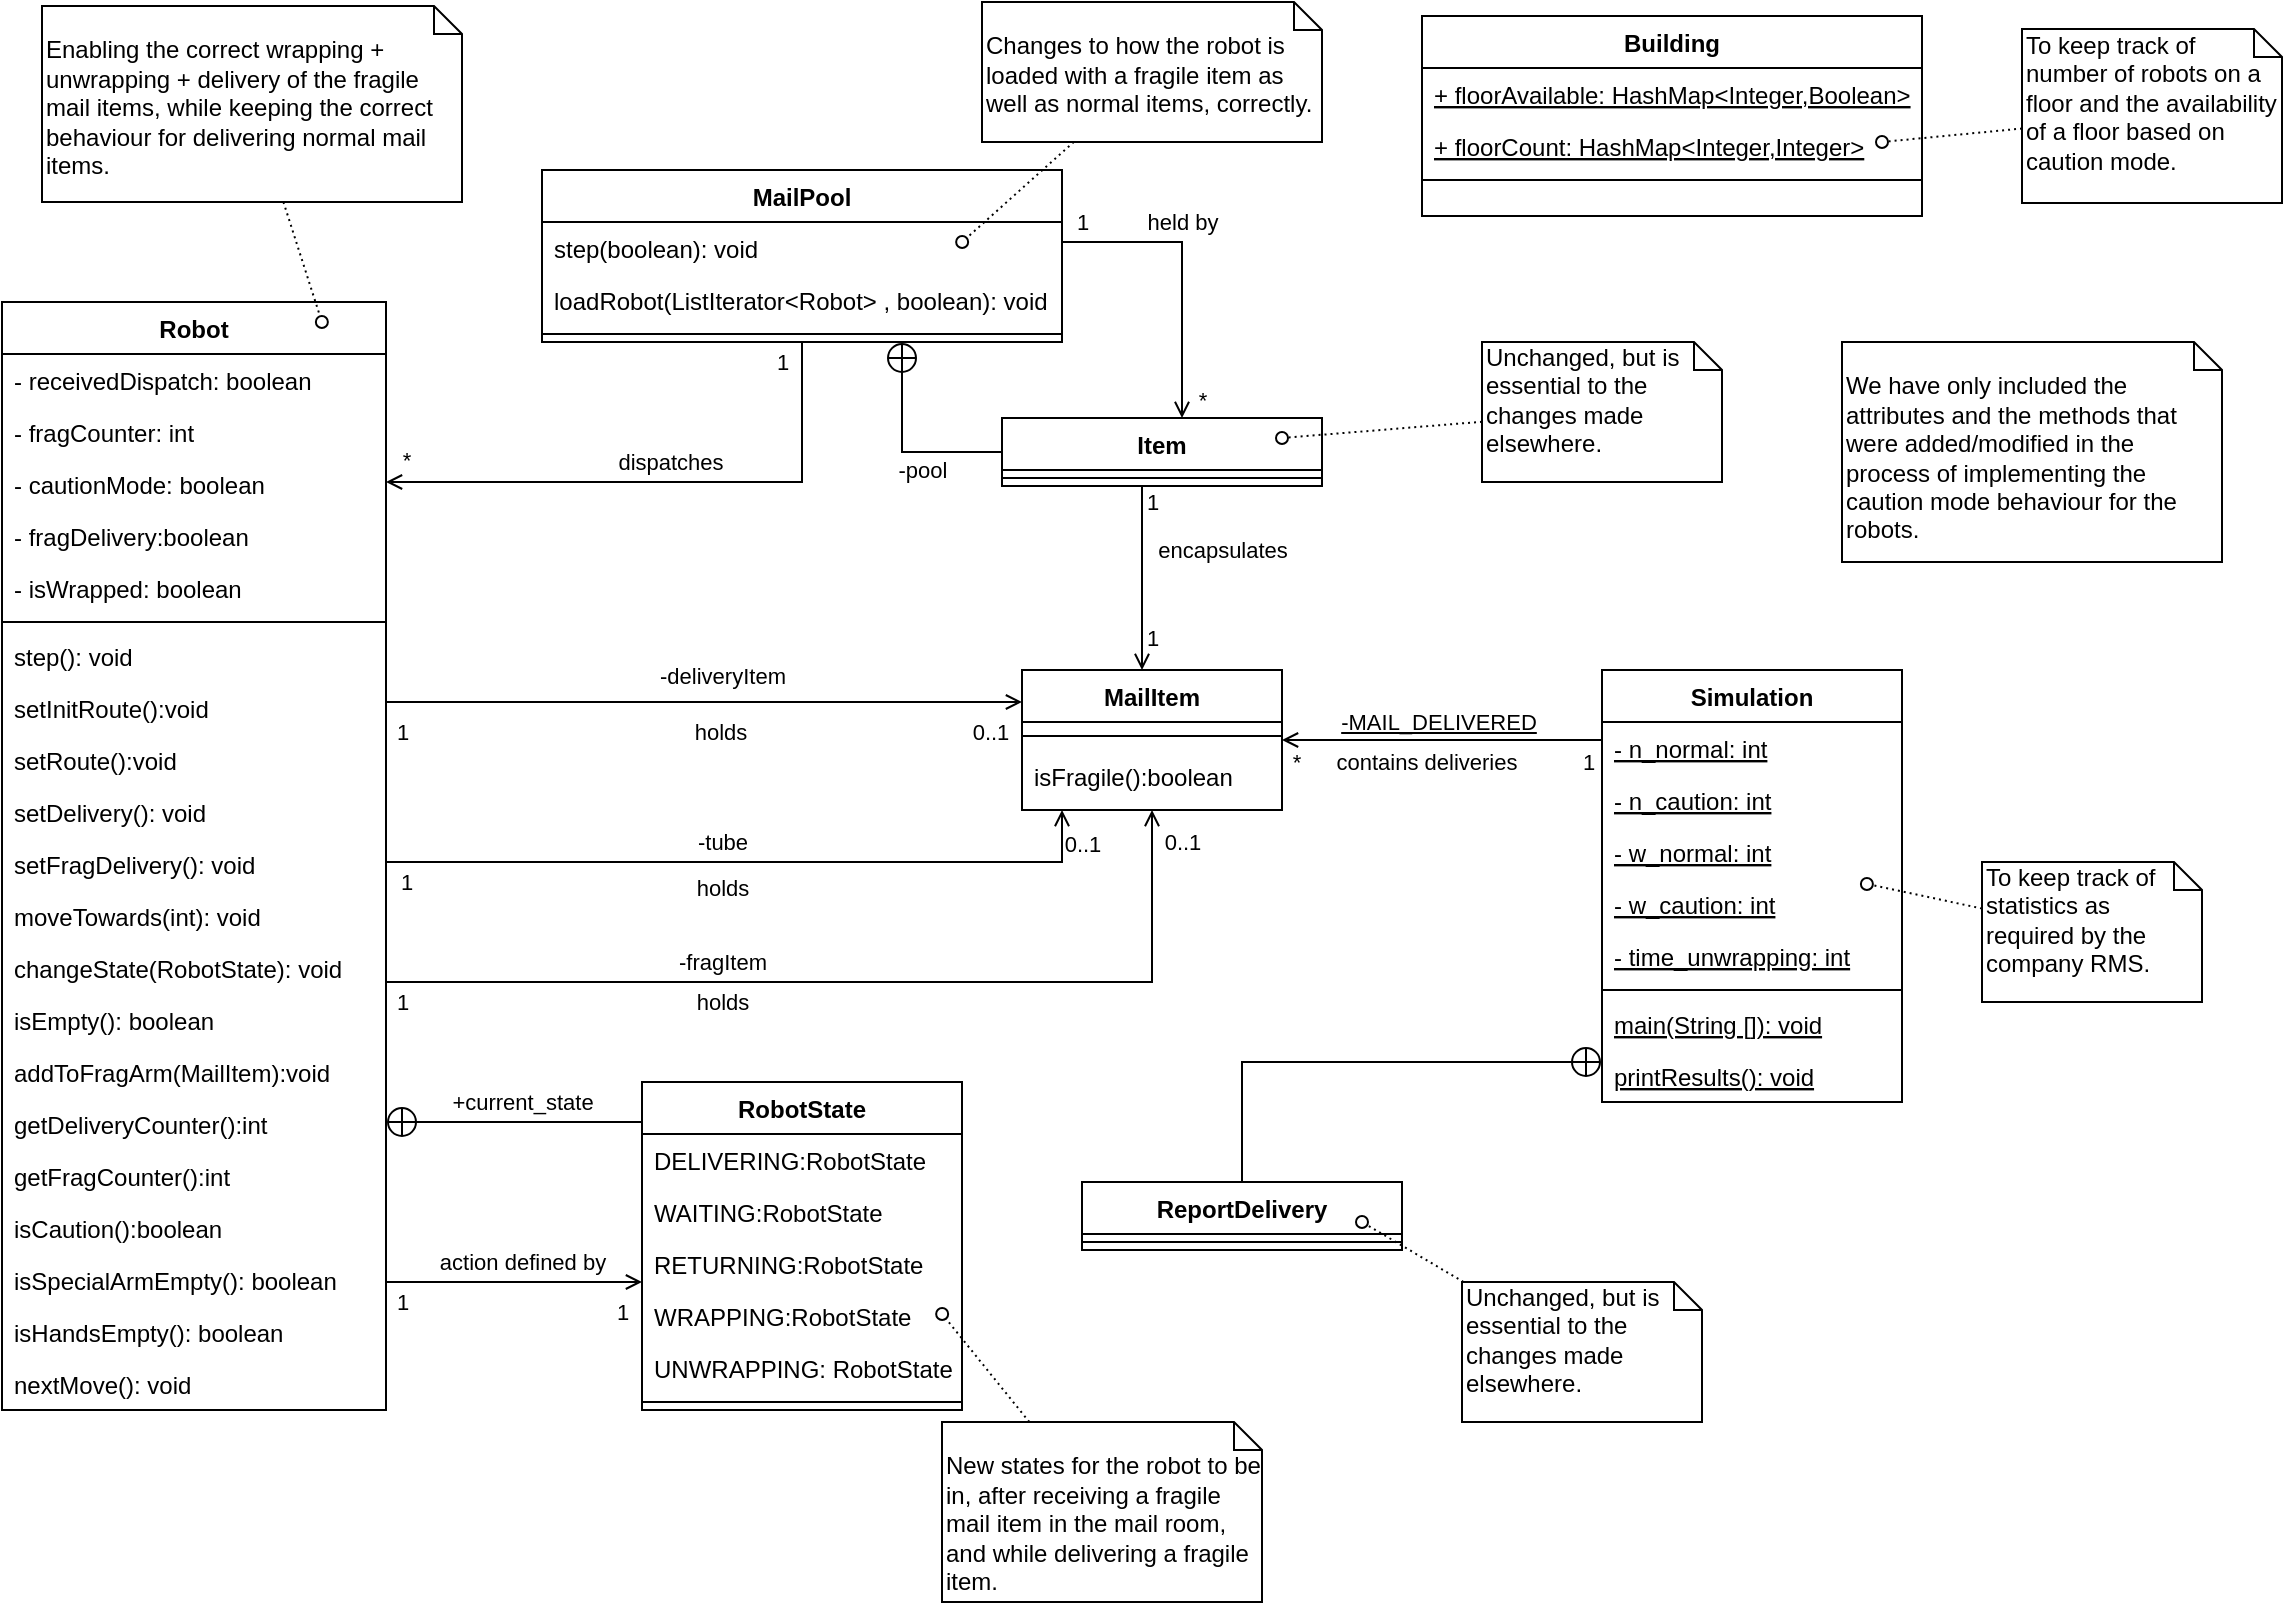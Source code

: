<mxfile version="13.0.9" type="device"><diagram id="C5RBs43oDa-KdzZeNtuy" name="Page-1"><mxGraphModel dx="1422" dy="784" grid="1" gridSize="10" guides="1" tooltips="1" connect="1" arrows="1" fold="1" page="1" pageScale="1" pageWidth="1169" pageHeight="827" math="0" shadow="0"><root><mxCell id="WIyWlLk6GJQsqaUBKTNV-0"/><mxCell id="WIyWlLk6GJQsqaUBKTNV-1" parent="WIyWlLk6GJQsqaUBKTNV-0"/><mxCell id="qGLz6yGYw5DACmFbaBEq-81" value="Item" style="swimlane;fontStyle=1;align=center;verticalAlign=top;childLayout=stackLayout;horizontal=1;startSize=26;horizontalStack=0;resizeParent=1;resizeParentMax=0;resizeLast=0;collapsible=1;marginBottom=0;" parent="WIyWlLk6GJQsqaUBKTNV-1" vertex="1"><mxGeometry x="510" y="218" width="160" height="34" as="geometry"/></mxCell><mxCell id="qGLz6yGYw5DACmFbaBEq-83" value="" style="line;strokeWidth=1;fillColor=none;align=left;verticalAlign=middle;spacingTop=-1;spacingLeft=3;spacingRight=3;rotatable=0;labelPosition=right;points=[];portConstraint=eastwest;" parent="qGLz6yGYw5DACmFbaBEq-81" vertex="1"><mxGeometry y="26" width="160" height="8" as="geometry"/></mxCell><mxCell id="zkfFHV4jXpPFQw0GAbJ--17" value="Robot" style="swimlane;fontStyle=1;align=center;verticalAlign=top;childLayout=stackLayout;horizontal=1;startSize=26;horizontalStack=0;resizeParent=1;resizeLast=0;collapsible=1;marginBottom=0;rounded=0;shadow=0;strokeWidth=1;" parent="WIyWlLk6GJQsqaUBKTNV-1" vertex="1"><mxGeometry x="10" y="160" width="192" height="554" as="geometry"><mxRectangle x="550" y="140" width="160" height="26" as="alternateBounds"/></mxGeometry></mxCell><mxCell id="qGLz6yGYw5DACmFbaBEq-15" value="- receivedDispatch: boolean" style="text;align=left;verticalAlign=top;spacingLeft=4;spacingRight=4;overflow=hidden;rotatable=0;points=[[0,0.5],[1,0.5]];portConstraint=eastwest;rounded=0;shadow=0;html=0;" parent="zkfFHV4jXpPFQw0GAbJ--17" vertex="1"><mxGeometry y="26" width="192" height="26" as="geometry"/></mxCell><mxCell id="qGLz6yGYw5DACmFbaBEq-16" value="- fragCounter: int&#10;" style="text;align=left;verticalAlign=top;spacingLeft=4;spacingRight=4;overflow=hidden;rotatable=0;points=[[0,0.5],[1,0.5]];portConstraint=eastwest;rounded=0;shadow=0;html=0;" parent="zkfFHV4jXpPFQw0GAbJ--17" vertex="1"><mxGeometry y="52" width="192" height="26" as="geometry"/></mxCell><mxCell id="qGLz6yGYw5DACmFbaBEq-14" value="- cautionMode: boolean" style="text;align=left;verticalAlign=top;spacingLeft=4;spacingRight=4;overflow=hidden;rotatable=0;points=[[0,0.5],[1,0.5]];portConstraint=eastwest;rounded=0;shadow=0;html=0;" parent="zkfFHV4jXpPFQw0GAbJ--17" vertex="1"><mxGeometry y="78" width="192" height="26" as="geometry"/></mxCell><mxCell id="qGLz6yGYw5DACmFbaBEq-21" value="- fragDelivery:boolean" style="text;align=left;verticalAlign=top;spacingLeft=4;spacingRight=4;overflow=hidden;rotatable=0;points=[[0,0.5],[1,0.5]];portConstraint=eastwest;rounded=0;shadow=0;html=0;" parent="zkfFHV4jXpPFQw0GAbJ--17" vertex="1"><mxGeometry y="104" width="192" height="26" as="geometry"/></mxCell><mxCell id="qGLz6yGYw5DACmFbaBEq-20" value="- isWrapped: boolean" style="text;align=left;verticalAlign=top;spacingLeft=4;spacingRight=4;overflow=hidden;rotatable=0;points=[[0,0.5],[1,0.5]];portConstraint=eastwest;rounded=0;shadow=0;html=0;" parent="zkfFHV4jXpPFQw0GAbJ--17" vertex="1"><mxGeometry y="130" width="192" height="26" as="geometry"/></mxCell><mxCell id="zkfFHV4jXpPFQw0GAbJ--23" value="" style="line;html=1;strokeWidth=1;align=left;verticalAlign=middle;spacingTop=-1;spacingLeft=3;spacingRight=3;rotatable=0;labelPosition=right;points=[];portConstraint=eastwest;" parent="zkfFHV4jXpPFQw0GAbJ--17" vertex="1"><mxGeometry y="156" width="192" height="8" as="geometry"/></mxCell><mxCell id="zkfFHV4jXpPFQw0GAbJ--25" value="step(): void&#10;" style="text;align=left;verticalAlign=top;spacingLeft=4;spacingRight=4;overflow=hidden;rotatable=0;points=[[0,0.5],[1,0.5]];portConstraint=eastwest;" parent="zkfFHV4jXpPFQw0GAbJ--17" vertex="1"><mxGeometry y="164" width="192" height="26" as="geometry"/></mxCell><mxCell id="qGLz6yGYw5DACmFbaBEq-23" value="setInitRoute():void" style="text;align=left;verticalAlign=top;spacingLeft=4;spacingRight=4;overflow=hidden;rotatable=0;points=[[0,0.5],[1,0.5]];portConstraint=eastwest;" parent="zkfFHV4jXpPFQw0GAbJ--17" vertex="1"><mxGeometry y="190" width="192" height="26" as="geometry"/></mxCell><mxCell id="qGLz6yGYw5DACmFbaBEq-33" value="setRoute():void" style="text;align=left;verticalAlign=top;spacingLeft=4;spacingRight=4;overflow=hidden;rotatable=0;points=[[0,0.5],[1,0.5]];portConstraint=eastwest;" parent="zkfFHV4jXpPFQw0GAbJ--17" vertex="1"><mxGeometry y="216" width="192" height="26" as="geometry"/></mxCell><mxCell id="2Mf81Eyi9-F7aYQC0O5a-9" value="setDelivery(): void" style="text;align=left;verticalAlign=top;spacingLeft=4;spacingRight=4;overflow=hidden;rotatable=0;points=[[0,0.5],[1,0.5]];portConstraint=eastwest;" parent="zkfFHV4jXpPFQw0GAbJ--17" vertex="1"><mxGeometry y="242" width="192" height="26" as="geometry"/></mxCell><mxCell id="qGLz6yGYw5DACmFbaBEq-24" value="setFragDelivery(): void&#10;" style="text;align=left;verticalAlign=top;spacingLeft=4;spacingRight=4;overflow=hidden;rotatable=0;points=[[0,0.5],[1,0.5]];portConstraint=eastwest;" parent="zkfFHV4jXpPFQw0GAbJ--17" vertex="1"><mxGeometry y="268" width="192" height="26" as="geometry"/></mxCell><mxCell id="qGLz6yGYw5DACmFbaBEq-26" value="moveTowards(int): void&#10;" style="text;align=left;verticalAlign=top;spacingLeft=4;spacingRight=4;overflow=hidden;rotatable=0;points=[[0,0.5],[1,0.5]];portConstraint=eastwest;" parent="zkfFHV4jXpPFQw0GAbJ--17" vertex="1"><mxGeometry y="294" width="192" height="26" as="geometry"/></mxCell><mxCell id="qGLz6yGYw5DACmFbaBEq-28" value="changeState(RobotState): void&#10;" style="text;align=left;verticalAlign=top;spacingLeft=4;spacingRight=4;overflow=hidden;rotatable=0;points=[[0,0.5],[1,0.5]];portConstraint=eastwest;" parent="zkfFHV4jXpPFQw0GAbJ--17" vertex="1"><mxGeometry y="320" width="192" height="26" as="geometry"/></mxCell><mxCell id="qGLz6yGYw5DACmFbaBEq-31" value="isEmpty(): boolean" style="text;align=left;verticalAlign=top;spacingLeft=4;spacingRight=4;overflow=hidden;rotatable=0;points=[[0,0.5],[1,0.5]];portConstraint=eastwest;" parent="zkfFHV4jXpPFQw0GAbJ--17" vertex="1"><mxGeometry y="346" width="192" height="26" as="geometry"/></mxCell><mxCell id="qGLz6yGYw5DACmFbaBEq-35" value="addToFragArm(MailItem):void" style="text;align=left;verticalAlign=top;spacingLeft=4;spacingRight=4;overflow=hidden;rotatable=0;points=[[0,0.5],[1,0.5]];portConstraint=eastwest;" parent="zkfFHV4jXpPFQw0GAbJ--17" vertex="1"><mxGeometry y="372" width="192" height="26" as="geometry"/></mxCell><mxCell id="qGLz6yGYw5DACmFbaBEq-36" value="getDeliveryCounter():int" style="text;align=left;verticalAlign=top;spacingLeft=4;spacingRight=4;overflow=hidden;rotatable=0;points=[[0,0.5],[1,0.5]];portConstraint=eastwest;" parent="zkfFHV4jXpPFQw0GAbJ--17" vertex="1"><mxGeometry y="398" width="192" height="26" as="geometry"/></mxCell><mxCell id="qGLz6yGYw5DACmFbaBEq-37" value="getFragCounter():int" style="text;align=left;verticalAlign=top;spacingLeft=4;spacingRight=4;overflow=hidden;rotatable=0;points=[[0,0.5],[1,0.5]];portConstraint=eastwest;" parent="zkfFHV4jXpPFQw0GAbJ--17" vertex="1"><mxGeometry y="424" width="192" height="26" as="geometry"/></mxCell><mxCell id="qGLz6yGYw5DACmFbaBEq-38" value="isCaution():boolean" style="text;align=left;verticalAlign=top;spacingLeft=4;spacingRight=4;overflow=hidden;rotatable=0;points=[[0,0.5],[1,0.5]];portConstraint=eastwest;" parent="zkfFHV4jXpPFQw0GAbJ--17" vertex="1"><mxGeometry y="450" width="192" height="26" as="geometry"/></mxCell><mxCell id="qGLz6yGYw5DACmFbaBEq-39" value="isSpecialArmEmpty(): boolean" style="text;align=left;verticalAlign=top;spacingLeft=4;spacingRight=4;overflow=hidden;rotatable=0;points=[[0,0.5],[1,0.5]];portConstraint=eastwest;" parent="zkfFHV4jXpPFQw0GAbJ--17" vertex="1"><mxGeometry y="476" width="192" height="26" as="geometry"/></mxCell><mxCell id="qGLz6yGYw5DACmFbaBEq-40" value="isHandsEmpty(): boolean" style="text;align=left;verticalAlign=top;spacingLeft=4;spacingRight=4;overflow=hidden;rotatable=0;points=[[0,0.5],[1,0.5]];portConstraint=eastwest;" parent="zkfFHV4jXpPFQw0GAbJ--17" vertex="1"><mxGeometry y="502" width="192" height="26" as="geometry"/></mxCell><mxCell id="s5387cPlePeW_s39S5tF-0" value="nextMove(): void" style="text;align=left;verticalAlign=top;spacingLeft=4;spacingRight=4;overflow=hidden;rotatable=0;points=[[0,0.5],[1,0.5]];portConstraint=eastwest;" vertex="1" parent="zkfFHV4jXpPFQw0GAbJ--17"><mxGeometry y="528" width="192" height="26" as="geometry"/></mxCell><mxCell id="qGLz6yGYw5DACmFbaBEq-95" value="" style="endArrow=none;startArrow=circlePlus;endFill=0;startFill=0;endSize=8;html=1;rounded=0;edgeStyle=orthogonalEdgeStyle;" parent="WIyWlLk6GJQsqaUBKTNV-1" source="zkfFHV4jXpPFQw0GAbJ--17" target="qGLz6yGYw5DACmFbaBEq-85" edge="1"><mxGeometry width="160" relative="1" as="geometry"><mxPoint x="260" y="925" as="sourcePoint"/><mxPoint x="870" y="735" as="targetPoint"/><Array as="points"><mxPoint x="300" y="570"/><mxPoint x="300" y="570"/></Array></mxGeometry></mxCell><mxCell id="qGLz6yGYw5DACmFbaBEq-101" style="edgeStyle=orthogonalEdgeStyle;rounded=0;orthogonalLoop=1;jettySize=auto;html=1;endArrow=open;endFill=0;" parent="WIyWlLk6GJQsqaUBKTNV-1" source="zkfFHV4jXpPFQw0GAbJ--17" target="zkfFHV4jXpPFQw0GAbJ--13" edge="1"><mxGeometry relative="1" as="geometry"><Array as="points"><mxPoint x="540" y="440"/></Array></mxGeometry></mxCell><mxCell id="2Mf81Eyi9-F7aYQC0O5a-24" value="holds" style="edgeLabel;html=1;align=center;verticalAlign=middle;resizable=0;points=[];" parent="qGLz6yGYw5DACmFbaBEq-101" vertex="1" connectable="0"><mxGeometry x="0.225" y="-1" relative="1" as="geometry"><mxPoint x="-55.33" y="12" as="offset"/></mxGeometry></mxCell><mxCell id="2Mf81Eyi9-F7aYQC0O5a-25" value="-tube" style="edgeLabel;html=1;align=center;verticalAlign=middle;resizable=0;points=[];" parent="qGLz6yGYw5DACmFbaBEq-101" vertex="1" connectable="0"><mxGeometry x="-0.022" y="1" relative="1" as="geometry"><mxPoint x="-10.33" y="-9" as="offset"/></mxGeometry></mxCell><mxCell id="2Mf81Eyi9-F7aYQC0O5a-26" value="1" style="edgeLabel;html=1;align=center;verticalAlign=middle;resizable=0;points=[];" parent="qGLz6yGYw5DACmFbaBEq-101" vertex="1" connectable="0"><mxGeometry x="0.865" y="328" relative="1" as="geometry"><mxPoint y="11.17" as="offset"/></mxGeometry></mxCell><mxCell id="2Mf81Eyi9-F7aYQC0O5a-27" value="0..1" style="edgeLabel;html=1;align=center;verticalAlign=middle;resizable=0;points=[];" parent="qGLz6yGYw5DACmFbaBEq-101" vertex="1" connectable="0"><mxGeometry x="0.857" y="5" relative="1" as="geometry"><mxPoint x="15" y="-9.67" as="offset"/></mxGeometry></mxCell><mxCell id="qGLz6yGYw5DACmFbaBEq-102" style="edgeStyle=orthogonalEdgeStyle;rounded=0;orthogonalLoop=1;jettySize=auto;html=1;endArrow=open;endFill=0;" parent="WIyWlLk6GJQsqaUBKTNV-1" source="zkfFHV4jXpPFQw0GAbJ--17" target="zkfFHV4jXpPFQw0GAbJ--13" edge="1"><mxGeometry relative="1" as="geometry"><Array as="points"><mxPoint x="585" y="500"/></Array></mxGeometry></mxCell><mxCell id="2Mf81Eyi9-F7aYQC0O5a-28" value="-fragItem" style="edgeLabel;html=1;align=center;verticalAlign=middle;resizable=0;points=[];" parent="qGLz6yGYw5DACmFbaBEq-102" vertex="1" connectable="0"><mxGeometry x="-0.316" y="3" relative="1" as="geometry"><mxPoint x="7.17" y="-7" as="offset"/></mxGeometry></mxCell><mxCell id="2Mf81Eyi9-F7aYQC0O5a-29" value="holds" style="edgeLabel;html=1;align=center;verticalAlign=middle;resizable=0;points=[];" parent="qGLz6yGYw5DACmFbaBEq-102" vertex="1" connectable="0"><mxGeometry x="0.068" y="1" relative="1" as="geometry"><mxPoint x="-82.83" y="11" as="offset"/></mxGeometry></mxCell><mxCell id="2Mf81Eyi9-F7aYQC0O5a-31" value="1" style="edgeLabel;html=1;align=center;verticalAlign=middle;resizable=0;points=[];" parent="qGLz6yGYw5DACmFbaBEq-102" vertex="1" connectable="0"><mxGeometry x="-0.92" y="-1" relative="1" as="geometry"><mxPoint x="-11.17" y="9" as="offset"/></mxGeometry></mxCell><mxCell id="2Mf81Eyi9-F7aYQC0O5a-32" value="0..1" style="edgeLabel;html=1;align=center;verticalAlign=middle;resizable=0;points=[];" parent="qGLz6yGYw5DACmFbaBEq-102" vertex="1" connectable="0"><mxGeometry x="0.917" y="1" relative="1" as="geometry"><mxPoint x="16" y="-3.83" as="offset"/></mxGeometry></mxCell><mxCell id="qGLz6yGYw5DACmFbaBEq-103" style="edgeStyle=orthogonalEdgeStyle;rounded=0;orthogonalLoop=1;jettySize=auto;html=1;endArrow=open;endFill=0;" parent="WIyWlLk6GJQsqaUBKTNV-1" source="zkfFHV4jXpPFQw0GAbJ--17" target="zkfFHV4jXpPFQw0GAbJ--13" edge="1"><mxGeometry relative="1" as="geometry"><mxPoint x="1005" y="592" as="targetPoint"/><Array as="points"><mxPoint x="420" y="360"/><mxPoint x="420" y="360"/></Array></mxGeometry></mxCell><mxCell id="2Mf81Eyi9-F7aYQC0O5a-17" value="-deliveryItem" style="edgeLabel;html=1;align=center;verticalAlign=middle;resizable=0;points=[];" parent="qGLz6yGYw5DACmFbaBEq-103" vertex="1" connectable="0"><mxGeometry x="0.345" y="1" relative="1" as="geometry"><mxPoint x="-46.17" y="-12" as="offset"/></mxGeometry></mxCell><mxCell id="2Mf81Eyi9-F7aYQC0O5a-19" value="holds" style="edgeLabel;html=1;align=center;verticalAlign=middle;resizable=0;points=[];" parent="qGLz6yGYw5DACmFbaBEq-103" vertex="1" connectable="0"><mxGeometry x="0.051" y="1" relative="1" as="geometry"><mxPoint y="16" as="offset"/></mxGeometry></mxCell><mxCell id="2Mf81Eyi9-F7aYQC0O5a-22" value="1" style="edgeLabel;html=1;align=center;verticalAlign=middle;resizable=0;points=[];" parent="qGLz6yGYw5DACmFbaBEq-103" vertex="1" connectable="0"><mxGeometry x="0.057" y="129" relative="1" as="geometry"><mxPoint x="-160.33" y="144" as="offset"/></mxGeometry></mxCell><mxCell id="2Mf81Eyi9-F7aYQC0O5a-23" value="0..1" style="edgeLabel;html=1;align=center;verticalAlign=middle;resizable=0;points=[];" parent="qGLz6yGYw5DACmFbaBEq-103" vertex="1" connectable="0"><mxGeometry x="0.9" y="-2" relative="1" as="geometry"><mxPoint y="13" as="offset"/></mxGeometry></mxCell><mxCell id="qGLz6yGYw5DACmFbaBEq-106" style="edgeStyle=orthogonalEdgeStyle;rounded=0;orthogonalLoop=1;jettySize=auto;html=1;endArrow=open;endFill=0;" parent="WIyWlLk6GJQsqaUBKTNV-1" source="zkfFHV4jXpPFQw0GAbJ--6" target="zkfFHV4jXpPFQw0GAbJ--13" edge="1"><mxGeometry relative="1" as="geometry"><Array as="points"><mxPoint x="750" y="379"/><mxPoint x="750" y="379"/></Array></mxGeometry></mxCell><mxCell id="2Mf81Eyi9-F7aYQC0O5a-33" value="&lt;u&gt;-MAIL_DELIVERED&lt;/u&gt;" style="edgeLabel;html=1;align=center;verticalAlign=middle;resizable=0;points=[];" parent="qGLz6yGYw5DACmFbaBEq-106" vertex="1" connectable="0"><mxGeometry x="0.158" y="-2" relative="1" as="geometry"><mxPoint x="10" y="-7" as="offset"/></mxGeometry></mxCell><mxCell id="2Mf81Eyi9-F7aYQC0O5a-34" value="1" style="edgeLabel;html=1;align=center;verticalAlign=middle;resizable=0;points=[];" parent="qGLz6yGYw5DACmFbaBEq-106" vertex="1" connectable="0"><mxGeometry x="-0.789" y="-2" relative="1" as="geometry"><mxPoint x="10" y="13" as="offset"/></mxGeometry></mxCell><mxCell id="2Mf81Eyi9-F7aYQC0O5a-35" value="*" style="edgeLabel;html=1;align=center;verticalAlign=middle;resizable=0;points=[];" parent="qGLz6yGYw5DACmFbaBEq-106" vertex="1" connectable="0"><mxGeometry x="0.798" y="-1" relative="1" as="geometry"><mxPoint x="-9.17" y="12" as="offset"/></mxGeometry></mxCell><mxCell id="2Mf81Eyi9-F7aYQC0O5a-36" value="contains deliveries" style="edgeLabel;html=1;align=center;verticalAlign=middle;resizable=0;points=[];" parent="qGLz6yGYw5DACmFbaBEq-106" vertex="1" connectable="0"><mxGeometry x="0.097" y="2" relative="1" as="geometry"><mxPoint y="9" as="offset"/></mxGeometry></mxCell><mxCell id="qGLz6yGYw5DACmFbaBEq-105" value="" style="endArrow=none;startArrow=circlePlus;endFill=0;startFill=0;endSize=8;html=1;edgeStyle=orthogonalEdgeStyle;rounded=0;" parent="WIyWlLk6GJQsqaUBKTNV-1" source="zkfFHV4jXpPFQw0GAbJ--6" target="qGLz6yGYw5DACmFbaBEq-69" edge="1"><mxGeometry width="160" relative="1" as="geometry"><mxPoint x="290" y="260" as="sourcePoint"/><mxPoint x="450" y="260" as="targetPoint"/><Array as="points"><mxPoint x="630" y="540"/></Array></mxGeometry></mxCell><mxCell id="qGLz6yGYw5DACmFbaBEq-108" value="" style="endArrow=none;startArrow=circlePlus;endFill=0;startFill=0;endSize=8;html=1;edgeStyle=orthogonalEdgeStyle;rounded=0;" parent="WIyWlLk6GJQsqaUBKTNV-1" source="qGLz6yGYw5DACmFbaBEq-73" target="qGLz6yGYw5DACmFbaBEq-81" edge="1"><mxGeometry width="160" relative="1" as="geometry"><mxPoint x="620" y="230" as="sourcePoint"/><mxPoint x="1000" y="210" as="targetPoint"/><Array as="points"><mxPoint x="460" y="235"/></Array></mxGeometry></mxCell><mxCell id="2Mf81Eyi9-F7aYQC0O5a-10" value="-pool" style="edgeLabel;html=1;align=center;verticalAlign=middle;resizable=0;points=[];" parent="qGLz6yGYw5DACmFbaBEq-108" vertex="1" connectable="0"><mxGeometry x="-0.075" y="3" relative="1" as="geometry"><mxPoint x="7" y="15.67" as="offset"/></mxGeometry></mxCell><mxCell id="qGLz6yGYw5DACmFbaBEq-112" value="" style="endArrow=open;endFill=0;html=1;edgeStyle=orthogonalEdgeStyle;align=left;verticalAlign=top;rounded=0;exitX=0.5;exitY=1;exitDx=0;exitDy=0;" parent="WIyWlLk6GJQsqaUBKTNV-1" source="qGLz6yGYw5DACmFbaBEq-73" target="zkfFHV4jXpPFQw0GAbJ--17" edge="1"><mxGeometry x="-1" relative="1" as="geometry"><mxPoint x="720" y="370" as="sourcePoint"/><mxPoint x="880" y="370" as="targetPoint"/><Array as="points"><mxPoint x="410" y="250"/></Array></mxGeometry></mxCell><mxCell id="2Mf81Eyi9-F7aYQC0O5a-1" value="1" style="edgeLabel;html=1;align=center;verticalAlign=middle;resizable=0;points=[];" parent="qGLz6yGYw5DACmFbaBEq-112" vertex="1" connectable="0"><mxGeometry x="-0.931" relative="1" as="geometry"><mxPoint x="-10" as="offset"/></mxGeometry></mxCell><mxCell id="2Mf81Eyi9-F7aYQC0O5a-2" value="*" style="edgeLabel;html=1;align=center;verticalAlign=middle;resizable=0;points=[];" parent="qGLz6yGYw5DACmFbaBEq-112" vertex="1" connectable="0"><mxGeometry x="0.931" y="1" relative="1" as="geometry"><mxPoint y="-12" as="offset"/></mxGeometry></mxCell><mxCell id="2Mf81Eyi9-F7aYQC0O5a-3" value="dispatches" style="edgeLabel;html=1;align=center;verticalAlign=middle;resizable=0;points=[];" parent="qGLz6yGYw5DACmFbaBEq-112" vertex="1" connectable="0"><mxGeometry x="0.06" y="-68" relative="1" as="geometry"><mxPoint x="11.33" y="58" as="offset"/></mxGeometry></mxCell><mxCell id="qGLz6yGYw5DACmFbaBEq-114" value="" style="endArrow=none;endFill=0;html=1;edgeStyle=orthogonalEdgeStyle;align=left;verticalAlign=top;startArrow=open;startFill=0;rounded=0;" parent="WIyWlLk6GJQsqaUBKTNV-1" source="qGLz6yGYw5DACmFbaBEq-85" target="zkfFHV4jXpPFQw0GAbJ--17" edge="1"><mxGeometry x="-1" relative="1" as="geometry"><mxPoint x="1090" y="750" as="sourcePoint"/><mxPoint x="1250" y="750" as="targetPoint"/><Array as="points"><mxPoint x="260" y="650"/><mxPoint x="260" y="650"/></Array></mxGeometry></mxCell><mxCell id="2Mf81Eyi9-F7aYQC0O5a-4" value="1" style="edgeLabel;html=1;align=center;verticalAlign=middle;resizable=0;points=[];" parent="qGLz6yGYw5DACmFbaBEq-114" vertex="1" connectable="0"><mxGeometry x="0.234" y="-1" relative="1" as="geometry"><mxPoint x="68.86" y="16" as="offset"/></mxGeometry></mxCell><mxCell id="2Mf81Eyi9-F7aYQC0O5a-5" value="1" style="edgeLabel;html=1;align=center;verticalAlign=middle;resizable=0;points=[];" parent="qGLz6yGYw5DACmFbaBEq-114" vertex="1" connectable="0"><mxGeometry x="0.752" y="-1" relative="1" as="geometry"><mxPoint x="-8" y="11" as="offset"/></mxGeometry></mxCell><mxCell id="2Mf81Eyi9-F7aYQC0O5a-7" value="+current_state" style="edgeLabel;html=1;align=center;verticalAlign=middle;resizable=0;points=[];" parent="qGLz6yGYw5DACmFbaBEq-114" vertex="1" connectable="0"><mxGeometry x="0.224" y="-2" relative="1" as="geometry"><mxPoint x="18.33" y="-88" as="offset"/></mxGeometry></mxCell><mxCell id="2Mf81Eyi9-F7aYQC0O5a-8" value="action defined by" style="edgeLabel;html=1;align=center;verticalAlign=middle;resizable=0;points=[];" parent="qGLz6yGYw5DACmFbaBEq-114" vertex="1" connectable="0"><mxGeometry x="0.094" y="18" relative="1" as="geometry"><mxPoint x="10" y="-28" as="offset"/></mxGeometry></mxCell><mxCell id="qGLz6yGYw5DACmFbaBEq-116" value="" style="endArrow=none;endFill=0;html=1;edgeStyle=orthogonalEdgeStyle;align=left;verticalAlign=top;rounded=0;startArrow=open;startFill=0;" parent="WIyWlLk6GJQsqaUBKTNV-1" source="qGLz6yGYw5DACmFbaBEq-81" target="qGLz6yGYw5DACmFbaBEq-73" edge="1"><mxGeometry x="-1" relative="1" as="geometry"><mxPoint x="1000" y="140" as="sourcePoint"/><mxPoint x="1220" y="400" as="targetPoint"/><Array as="points"><mxPoint x="600" y="130"/></Array></mxGeometry></mxCell><mxCell id="qGLz6yGYw5DACmFbaBEq-117" value="" style="resizable=0;html=1;align=left;verticalAlign=bottom;labelBackgroundColor=#ffffff;fontSize=10;" parent="qGLz6yGYw5DACmFbaBEq-116" connectable="0" vertex="1"><mxGeometry x="-1" relative="1" as="geometry"/></mxCell><mxCell id="2Mf81Eyi9-F7aYQC0O5a-11" value="*" style="edgeLabel;html=1;align=center;verticalAlign=middle;resizable=0;points=[];" parent="qGLz6yGYw5DACmFbaBEq-116" vertex="1" connectable="0"><mxGeometry x="-0.829" y="3" relative="1" as="geometry"><mxPoint x="13" y="3.67" as="offset"/></mxGeometry></mxCell><mxCell id="2Mf81Eyi9-F7aYQC0O5a-12" value="1" style="edgeLabel;html=1;align=center;verticalAlign=middle;resizable=0;points=[];" parent="qGLz6yGYw5DACmFbaBEq-116" vertex="1" connectable="0"><mxGeometry x="0.8" relative="1" as="geometry"><mxPoint x="-4.8" y="-10" as="offset"/></mxGeometry></mxCell><mxCell id="2Mf81Eyi9-F7aYQC0O5a-13" value="held by" style="edgeLabel;html=1;align=center;verticalAlign=middle;resizable=0;points=[];" parent="qGLz6yGYw5DACmFbaBEq-116" vertex="1" connectable="0"><mxGeometry x="0.036" y="2" relative="1" as="geometry"><mxPoint x="2.0" y="-21.3" as="offset"/></mxGeometry></mxCell><mxCell id="qGLz6yGYw5DACmFbaBEq-119" style="edgeStyle=orthogonalEdgeStyle;rounded=0;orthogonalLoop=1;jettySize=auto;html=1;endArrow=open;endFill=0;" parent="WIyWlLk6GJQsqaUBKTNV-1" source="qGLz6yGYw5DACmFbaBEq-81" target="zkfFHV4jXpPFQw0GAbJ--13" edge="1"><mxGeometry relative="1" as="geometry"><Array as="points"><mxPoint x="580" y="310"/><mxPoint x="580" y="310"/></Array></mxGeometry></mxCell><mxCell id="2Mf81Eyi9-F7aYQC0O5a-14" value="encapsulates" style="edgeLabel;html=1;align=center;verticalAlign=middle;resizable=0;points=[];" parent="qGLz6yGYw5DACmFbaBEq-119" vertex="1" connectable="0"><mxGeometry x="0.433" y="-40" relative="1" as="geometry"><mxPoint x="80" y="-33.83" as="offset"/></mxGeometry></mxCell><mxCell id="2Mf81Eyi9-F7aYQC0O5a-16" value="1" style="edgeLabel;html=1;align=center;verticalAlign=middle;resizable=0;points=[];" parent="qGLz6yGYw5DACmFbaBEq-119" vertex="1" connectable="0"><mxGeometry x="0.644" y="2" relative="1" as="geometry"><mxPoint x="3" as="offset"/></mxGeometry></mxCell><mxCell id="2Mf81Eyi9-F7aYQC0O5a-61" value="1" style="edgeLabel;html=1;align=center;verticalAlign=middle;resizable=0;points=[];" parent="qGLz6yGYw5DACmFbaBEq-119" vertex="1" connectable="0"><mxGeometry x="0.644" y="2" relative="1" as="geometry"><mxPoint x="3" y="-67.71" as="offset"/></mxGeometry></mxCell><mxCell id="zkfFHV4jXpPFQw0GAbJ--0" value="Building" style="swimlane;fontStyle=1;align=center;verticalAlign=top;childLayout=stackLayout;horizontal=1;startSize=26;horizontalStack=0;resizeParent=1;resizeLast=0;collapsible=1;marginBottom=0;rounded=0;shadow=0;strokeWidth=1;" parent="WIyWlLk6GJQsqaUBKTNV-1" vertex="1"><mxGeometry x="720" y="17" width="250" height="100" as="geometry"><mxRectangle x="230" y="140" width="160" height="26" as="alternateBounds"/></mxGeometry></mxCell><mxCell id="zkfFHV4jXpPFQw0GAbJ--3" value="+ floorAvailable: HashMap&lt;Integer,Boolean&gt;" style="text;align=left;verticalAlign=top;spacingLeft=4;spacingRight=4;overflow=hidden;rotatable=0;points=[[0,0.5],[1,0.5]];portConstraint=eastwest;rounded=0;shadow=0;html=0;fontStyle=4" parent="zkfFHV4jXpPFQw0GAbJ--0" vertex="1"><mxGeometry y="26" width="250" height="26" as="geometry"/></mxCell><mxCell id="qGLz6yGYw5DACmFbaBEq-9" value="+ floorCount: HashMap&lt;Integer,Integer&gt;" style="text;align=left;verticalAlign=top;spacingLeft=4;spacingRight=4;overflow=hidden;rotatable=0;points=[[0,0.5],[1,0.5]];portConstraint=eastwest;rounded=0;shadow=0;html=0;fontStyle=4" parent="zkfFHV4jXpPFQw0GAbJ--0" vertex="1"><mxGeometry y="52" width="250" height="26" as="geometry"/></mxCell><mxCell id="zkfFHV4jXpPFQw0GAbJ--4" value="" style="line;html=1;strokeWidth=1;align=left;verticalAlign=middle;spacingTop=-1;spacingLeft=3;spacingRight=3;rotatable=0;labelPosition=right;points=[];portConstraint=eastwest;" parent="zkfFHV4jXpPFQw0GAbJ--0" vertex="1"><mxGeometry y="78" width="250" height="8" as="geometry"/></mxCell><mxCell id="2Mf81Eyi9-F7aYQC0O5a-0" value="&lt;div&gt;&lt;span&gt;&lt;br&gt;&lt;/span&gt;&lt;/div&gt;&lt;div&gt;&lt;span&gt;We have only included the attributes and the methods that were added/modified in the process of implementing the caution mode behaviour for the robots.&lt;/span&gt;&lt;/div&gt;" style="shape=note;whiteSpace=wrap;html=1;size=14;verticalAlign=top;align=left;spacingTop=-6;" parent="WIyWlLk6GJQsqaUBKTNV-1" vertex="1"><mxGeometry x="930" y="180" width="190" height="110" as="geometry"/></mxCell><mxCell id="zkfFHV4jXpPFQw0GAbJ--13" value="MailItem" style="swimlane;fontStyle=1;align=center;verticalAlign=top;childLayout=stackLayout;horizontal=1;startSize=26;horizontalStack=0;resizeParent=1;resizeLast=0;collapsible=1;marginBottom=0;rounded=0;shadow=0;strokeWidth=1;" parent="WIyWlLk6GJQsqaUBKTNV-1" vertex="1"><mxGeometry x="520" y="344" width="130" height="70" as="geometry"><mxRectangle x="340" y="380" width="170" height="26" as="alternateBounds"/></mxGeometry></mxCell><mxCell id="zkfFHV4jXpPFQw0GAbJ--15" value="" style="line;html=1;strokeWidth=1;align=left;verticalAlign=middle;spacingTop=-1;spacingLeft=3;spacingRight=3;rotatable=0;labelPosition=right;points=[];portConstraint=eastwest;" parent="zkfFHV4jXpPFQw0GAbJ--13" vertex="1"><mxGeometry y="26" width="130" height="14" as="geometry"/></mxCell><mxCell id="qGLz6yGYw5DACmFbaBEq-65" value="isFragile():boolean" style="text;align=left;verticalAlign=top;spacingLeft=4;spacingRight=4;overflow=hidden;rotatable=0;points=[[0,0.5],[1,0.5]];portConstraint=eastwest;" parent="zkfFHV4jXpPFQw0GAbJ--13" vertex="1"><mxGeometry y="40" width="130" height="26" as="geometry"/></mxCell><mxCell id="qGLz6yGYw5DACmFbaBEq-85" value="RobotState" style="swimlane;fontStyle=1;align=center;verticalAlign=top;childLayout=stackLayout;horizontal=1;startSize=26;horizontalStack=0;resizeParent=1;resizeParentMax=0;resizeLast=0;collapsible=1;marginBottom=0;" parent="WIyWlLk6GJQsqaUBKTNV-1" vertex="1"><mxGeometry x="330" y="550" width="160" height="164" as="geometry"/></mxCell><mxCell id="qGLz6yGYw5DACmFbaBEq-86" value="DELIVERING:RobotState" style="text;strokeColor=none;fillColor=none;align=left;verticalAlign=top;spacingLeft=4;spacingRight=4;overflow=hidden;rotatable=0;points=[[0,0.5],[1,0.5]];portConstraint=eastwest;" parent="qGLz6yGYw5DACmFbaBEq-85" vertex="1"><mxGeometry y="26" width="160" height="26" as="geometry"/></mxCell><mxCell id="qGLz6yGYw5DACmFbaBEq-89" value="WAITING:RobotState" style="text;strokeColor=none;fillColor=none;align=left;verticalAlign=top;spacingLeft=4;spacingRight=4;overflow=hidden;rotatable=0;points=[[0,0.5],[1,0.5]];portConstraint=eastwest;" parent="qGLz6yGYw5DACmFbaBEq-85" vertex="1"><mxGeometry y="52" width="160" height="26" as="geometry"/></mxCell><mxCell id="qGLz6yGYw5DACmFbaBEq-90" value="RETURNING:RobotState" style="text;strokeColor=none;fillColor=none;align=left;verticalAlign=top;spacingLeft=4;spacingRight=4;overflow=hidden;rotatable=0;points=[[0,0.5],[1,0.5]];portConstraint=eastwest;" parent="qGLz6yGYw5DACmFbaBEq-85" vertex="1"><mxGeometry y="78" width="160" height="26" as="geometry"/></mxCell><mxCell id="qGLz6yGYw5DACmFbaBEq-91" value="WRAPPING:RobotState" style="text;strokeColor=none;fillColor=none;align=left;verticalAlign=top;spacingLeft=4;spacingRight=4;overflow=hidden;rotatable=0;points=[[0,0.5],[1,0.5]];portConstraint=eastwest;" parent="qGLz6yGYw5DACmFbaBEq-85" vertex="1"><mxGeometry y="104" width="160" height="26" as="geometry"/></mxCell><mxCell id="s5387cPlePeW_s39S5tF-1" value="UNWRAPPING: RobotState" style="text;strokeColor=none;fillColor=none;align=left;verticalAlign=top;spacingLeft=4;spacingRight=4;overflow=hidden;rotatable=0;points=[[0,0.5],[1,0.5]];portConstraint=eastwest;" vertex="1" parent="qGLz6yGYw5DACmFbaBEq-85"><mxGeometry y="130" width="160" height="26" as="geometry"/></mxCell><mxCell id="qGLz6yGYw5DACmFbaBEq-87" value="" style="line;strokeWidth=1;fillColor=none;align=left;verticalAlign=middle;spacingTop=-1;spacingLeft=3;spacingRight=3;rotatable=0;labelPosition=right;points=[];portConstraint=eastwest;" parent="qGLz6yGYw5DACmFbaBEq-85" vertex="1"><mxGeometry y="156" width="160" height="8" as="geometry"/></mxCell><mxCell id="qGLz6yGYw5DACmFbaBEq-69" value="ReportDelivery" style="swimlane;fontStyle=1;align=center;verticalAlign=top;childLayout=stackLayout;horizontal=1;startSize=26;horizontalStack=0;resizeParent=1;resizeParentMax=0;resizeLast=0;collapsible=1;marginBottom=0;" parent="WIyWlLk6GJQsqaUBKTNV-1" vertex="1"><mxGeometry x="550" y="600" width="160" height="34" as="geometry"/></mxCell><mxCell id="qGLz6yGYw5DACmFbaBEq-71" value="" style="line;strokeWidth=1;fillColor=none;align=left;verticalAlign=middle;spacingTop=-1;spacingLeft=3;spacingRight=3;rotatable=0;labelPosition=right;points=[];portConstraint=eastwest;" parent="qGLz6yGYw5DACmFbaBEq-69" vertex="1"><mxGeometry y="26" width="160" height="8" as="geometry"/></mxCell><mxCell id="2Mf81Eyi9-F7aYQC0O5a-39" style="rounded=0;orthogonalLoop=1;jettySize=auto;html=1;entryX=0.92;entryY=0.423;entryDx=0;entryDy=0;entryPerimeter=0;startArrow=none;startFill=0;endArrow=oval;endFill=0;dashed=1;dashPattern=1 2;" parent="WIyWlLk6GJQsqaUBKTNV-1" source="2Mf81Eyi9-F7aYQC0O5a-38" target="qGLz6yGYw5DACmFbaBEq-9" edge="1"><mxGeometry relative="1" as="geometry"/></mxCell><mxCell id="2Mf81Eyi9-F7aYQC0O5a-38" value="To keep track of number of robots on a floor and the availability of a floor based on caution mode." style="shape=note;whiteSpace=wrap;html=1;size=14;verticalAlign=top;align=left;spacingTop=-6;" parent="WIyWlLk6GJQsqaUBKTNV-1" vertex="1"><mxGeometry x="1020" y="23.5" width="130" height="87" as="geometry"/></mxCell><mxCell id="2Mf81Eyi9-F7aYQC0O5a-41" style="edgeStyle=none;rounded=0;orthogonalLoop=1;jettySize=auto;html=1;entryX=0.883;entryY=1.115;entryDx=0;entryDy=0;entryPerimeter=0;dashed=1;dashPattern=1 2;startArrow=none;startFill=0;endArrow=oval;endFill=0;" parent="WIyWlLk6GJQsqaUBKTNV-1" source="2Mf81Eyi9-F7aYQC0O5a-40" target="qGLz6yGYw5DACmFbaBEq-50" edge="1"><mxGeometry relative="1" as="geometry"/></mxCell><mxCell id="2Mf81Eyi9-F7aYQC0O5a-40" value="To keep track of statistics as required by the company RMS." style="shape=note;whiteSpace=wrap;html=1;size=14;verticalAlign=top;align=left;spacingTop=-6;" parent="WIyWlLk6GJQsqaUBKTNV-1" vertex="1"><mxGeometry x="1000" y="440" width="110" height="70" as="geometry"/></mxCell><mxCell id="zkfFHV4jXpPFQw0GAbJ--6" value="Simulation" style="swimlane;fontStyle=1;align=center;verticalAlign=top;childLayout=stackLayout;horizontal=1;startSize=26;horizontalStack=0;resizeParent=1;resizeLast=0;collapsible=1;marginBottom=0;rounded=0;shadow=0;strokeWidth=1;" parent="WIyWlLk6GJQsqaUBKTNV-1" vertex="1"><mxGeometry x="810" y="344" width="150" height="216" as="geometry"><mxRectangle x="130" y="380" width="160" height="26" as="alternateBounds"/></mxGeometry></mxCell><mxCell id="qGLz6yGYw5DACmFbaBEq-46" value="- n_normal: int" style="text;align=left;verticalAlign=top;spacingLeft=4;spacingRight=4;overflow=hidden;rotatable=0;points=[[0,0.5],[1,0.5]];portConstraint=eastwest;rounded=0;shadow=0;html=0;fontStyle=4" parent="zkfFHV4jXpPFQw0GAbJ--6" vertex="1"><mxGeometry y="26" width="150" height="26" as="geometry"/></mxCell><mxCell id="qGLz6yGYw5DACmFbaBEq-49" value="- n_caution: int" style="text;align=left;verticalAlign=top;spacingLeft=4;spacingRight=4;overflow=hidden;rotatable=0;points=[[0,0.5],[1,0.5]];portConstraint=eastwest;rounded=0;shadow=0;html=0;fontStyle=4" parent="zkfFHV4jXpPFQw0GAbJ--6" vertex="1"><mxGeometry y="52" width="150" height="26" as="geometry"/></mxCell><mxCell id="qGLz6yGYw5DACmFbaBEq-50" value="- w_normal: int" style="text;align=left;verticalAlign=top;spacingLeft=4;spacingRight=4;overflow=hidden;rotatable=0;points=[[0,0.5],[1,0.5]];portConstraint=eastwest;rounded=0;shadow=0;html=0;fontStyle=4" parent="zkfFHV4jXpPFQw0GAbJ--6" vertex="1"><mxGeometry y="78" width="150" height="26" as="geometry"/></mxCell><mxCell id="qGLz6yGYw5DACmFbaBEq-45" value="- w_caution: int" style="text;align=left;verticalAlign=top;spacingLeft=4;spacingRight=4;overflow=hidden;rotatable=0;points=[[0,0.5],[1,0.5]];portConstraint=eastwest;rounded=0;shadow=0;html=0;fontStyle=4" parent="zkfFHV4jXpPFQw0GAbJ--6" vertex="1"><mxGeometry y="104" width="150" height="26" as="geometry"/></mxCell><mxCell id="qGLz6yGYw5DACmFbaBEq-47" value="- time_unwrapping: int" style="text;align=left;verticalAlign=top;spacingLeft=4;spacingRight=4;overflow=hidden;rotatable=0;points=[[0,0.5],[1,0.5]];portConstraint=eastwest;rounded=0;shadow=0;html=0;fontStyle=4" parent="zkfFHV4jXpPFQw0GAbJ--6" vertex="1"><mxGeometry y="130" width="150" height="26" as="geometry"/></mxCell><mxCell id="zkfFHV4jXpPFQw0GAbJ--9" value="" style="line;html=1;strokeWidth=1;align=left;verticalAlign=middle;spacingTop=-1;spacingLeft=3;spacingRight=3;rotatable=0;labelPosition=right;points=[];portConstraint=eastwest;" parent="zkfFHV4jXpPFQw0GAbJ--6" vertex="1"><mxGeometry y="156" width="150" height="8" as="geometry"/></mxCell><mxCell id="zkfFHV4jXpPFQw0GAbJ--10" value="main(String []): void" style="text;align=left;verticalAlign=top;spacingLeft=4;spacingRight=4;overflow=hidden;rotatable=0;points=[[0,0.5],[1,0.5]];portConstraint=eastwest;fontStyle=4" parent="zkfFHV4jXpPFQw0GAbJ--6" vertex="1"><mxGeometry y="164" width="150" height="26" as="geometry"/></mxCell><mxCell id="qGLz6yGYw5DACmFbaBEq-51" value="printResults(): void" style="text;align=left;verticalAlign=top;spacingLeft=4;spacingRight=4;overflow=hidden;rotatable=0;points=[[0,0.5],[1,0.5]];portConstraint=eastwest;fontStyle=4" parent="zkfFHV4jXpPFQw0GAbJ--6" vertex="1"><mxGeometry y="190" width="150" height="26" as="geometry"/></mxCell><mxCell id="2Mf81Eyi9-F7aYQC0O5a-43" style="edgeStyle=none;rounded=0;orthogonalLoop=1;jettySize=auto;html=1;entryX=0.875;entryY=0.588;entryDx=0;entryDy=0;entryPerimeter=0;dashed=1;dashPattern=1 2;startArrow=none;startFill=0;endArrow=oval;endFill=0;" parent="WIyWlLk6GJQsqaUBKTNV-1" source="2Mf81Eyi9-F7aYQC0O5a-42" target="qGLz6yGYw5DACmFbaBEq-69" edge="1"><mxGeometry relative="1" as="geometry"/></mxCell><mxCell id="2Mf81Eyi9-F7aYQC0O5a-42" value="Unchanged, but is essential to the changes made elsewhere." style="shape=note;whiteSpace=wrap;html=1;size=14;verticalAlign=top;align=left;spacingTop=-6;" parent="WIyWlLk6GJQsqaUBKTNV-1" vertex="1"><mxGeometry x="740" y="650" width="120" height="70" as="geometry"/></mxCell><mxCell id="2Mf81Eyi9-F7aYQC0O5a-45" style="edgeStyle=none;rounded=0;orthogonalLoop=1;jettySize=auto;html=1;entryX=0.875;entryY=0.294;entryDx=0;entryDy=0;entryPerimeter=0;dashed=1;dashPattern=1 2;startArrow=none;startFill=0;endArrow=oval;endFill=0;" parent="WIyWlLk6GJQsqaUBKTNV-1" source="2Mf81Eyi9-F7aYQC0O5a-44" target="qGLz6yGYw5DACmFbaBEq-81" edge="1"><mxGeometry relative="1" as="geometry"/></mxCell><mxCell id="2Mf81Eyi9-F7aYQC0O5a-44" value="Unchanged, but is essential to the changes made elsewhere." style="shape=note;whiteSpace=wrap;html=1;size=14;verticalAlign=top;align=left;spacingTop=-6;" parent="WIyWlLk6GJQsqaUBKTNV-1" vertex="1"><mxGeometry x="750" y="180" width="120" height="70" as="geometry"/></mxCell><mxCell id="2Mf81Eyi9-F7aYQC0O5a-47" style="edgeStyle=none;rounded=0;orthogonalLoop=1;jettySize=auto;html=1;dashed=1;dashPattern=1 2;startArrow=none;startFill=0;endArrow=oval;endFill=0;entryX=0.938;entryY=0.462;entryDx=0;entryDy=0;entryPerimeter=0;" parent="WIyWlLk6GJQsqaUBKTNV-1" source="2Mf81Eyi9-F7aYQC0O5a-46" target="qGLz6yGYw5DACmFbaBEq-91" edge="1"><mxGeometry relative="1" as="geometry"><mxPoint x="530" y="670" as="targetPoint"/></mxGeometry></mxCell><mxCell id="2Mf81Eyi9-F7aYQC0O5a-46" value="&lt;br&gt;New states for the robot to be in, after receiving a fragile mail item in the mail room, and while delivering a fragile item." style="shape=note;whiteSpace=wrap;html=1;size=14;verticalAlign=top;align=left;spacingTop=-6;" parent="WIyWlLk6GJQsqaUBKTNV-1" vertex="1"><mxGeometry x="480" y="720" width="160" height="90" as="geometry"/></mxCell><mxCell id="2Mf81Eyi9-F7aYQC0O5a-49" style="edgeStyle=none;rounded=0;orthogonalLoop=1;jettySize=auto;html=1;entryX=0.833;entryY=0.018;entryDx=0;entryDy=0;entryPerimeter=0;dashed=1;dashPattern=1 2;startArrow=none;startFill=0;endArrow=oval;endFill=0;" parent="WIyWlLk6GJQsqaUBKTNV-1" source="2Mf81Eyi9-F7aYQC0O5a-48" target="zkfFHV4jXpPFQw0GAbJ--17" edge="1"><mxGeometry relative="1" as="geometry"/></mxCell><mxCell id="2Mf81Eyi9-F7aYQC0O5a-48" value="&lt;br&gt;Enabling the correct wrapping + unwrapping + delivery of the fragile mail items, while keeping the correct behaviour for delivering normal mail items.&amp;nbsp;" style="shape=note;whiteSpace=wrap;html=1;size=14;verticalAlign=top;align=left;spacingTop=-6;" parent="WIyWlLk6GJQsqaUBKTNV-1" vertex="1"><mxGeometry x="30" y="12" width="210" height="98" as="geometry"/></mxCell><mxCell id="qGLz6yGYw5DACmFbaBEq-73" value="MailPool" style="swimlane;fontStyle=1;align=center;verticalAlign=top;childLayout=stackLayout;horizontal=1;startSize=26;horizontalStack=0;resizeParent=1;resizeParentMax=0;resizeLast=0;collapsible=1;marginBottom=0;" parent="WIyWlLk6GJQsqaUBKTNV-1" vertex="1"><mxGeometry x="280" y="94" width="260" height="86" as="geometry"/></mxCell><mxCell id="qGLz6yGYw5DACmFbaBEq-78" value="step(boolean): void" style="text;strokeColor=none;fillColor=none;align=left;verticalAlign=top;spacingLeft=4;spacingRight=4;overflow=hidden;rotatable=0;points=[[0,0.5],[1,0.5]];portConstraint=eastwest;" parent="qGLz6yGYw5DACmFbaBEq-73" vertex="1"><mxGeometry y="26" width="260" height="26" as="geometry"/></mxCell><mxCell id="qGLz6yGYw5DACmFbaBEq-79" value="loadRobot(ListIterator&lt;Robot&gt; , boolean): void" style="text;strokeColor=none;fillColor=none;align=left;verticalAlign=top;spacingLeft=4;spacingRight=4;overflow=hidden;rotatable=0;points=[[0,0.5],[1,0.5]];portConstraint=eastwest;" parent="qGLz6yGYw5DACmFbaBEq-73" vertex="1"><mxGeometry y="52" width="260" height="26" as="geometry"/></mxCell><mxCell id="qGLz6yGYw5DACmFbaBEq-75" value="" style="line;strokeWidth=1;fillColor=none;align=left;verticalAlign=middle;spacingTop=-1;spacingLeft=3;spacingRight=3;rotatable=0;labelPosition=right;points=[];portConstraint=eastwest;" parent="qGLz6yGYw5DACmFbaBEq-73" vertex="1"><mxGeometry y="78" width="260" height="8" as="geometry"/></mxCell><mxCell id="2Mf81Eyi9-F7aYQC0O5a-51" style="edgeStyle=none;rounded=0;orthogonalLoop=1;jettySize=auto;html=1;entryX=0.808;entryY=0.385;entryDx=0;entryDy=0;entryPerimeter=0;dashed=1;dashPattern=1 2;startArrow=none;startFill=0;endArrow=oval;endFill=0;" parent="WIyWlLk6GJQsqaUBKTNV-1" source="2Mf81Eyi9-F7aYQC0O5a-50" target="qGLz6yGYw5DACmFbaBEq-78" edge="1"><mxGeometry relative="1" as="geometry"/></mxCell><mxCell id="2Mf81Eyi9-F7aYQC0O5a-50" value="&lt;br&gt;Changes to how the robot is loaded with a fragile item as well as normal items, correctly." style="shape=note;whiteSpace=wrap;html=1;size=14;verticalAlign=top;align=left;spacingTop=-6;" parent="WIyWlLk6GJQsqaUBKTNV-1" vertex="1"><mxGeometry x="500" y="10" width="170" height="70" as="geometry"/></mxCell></root></mxGraphModel></diagram></mxfile>
